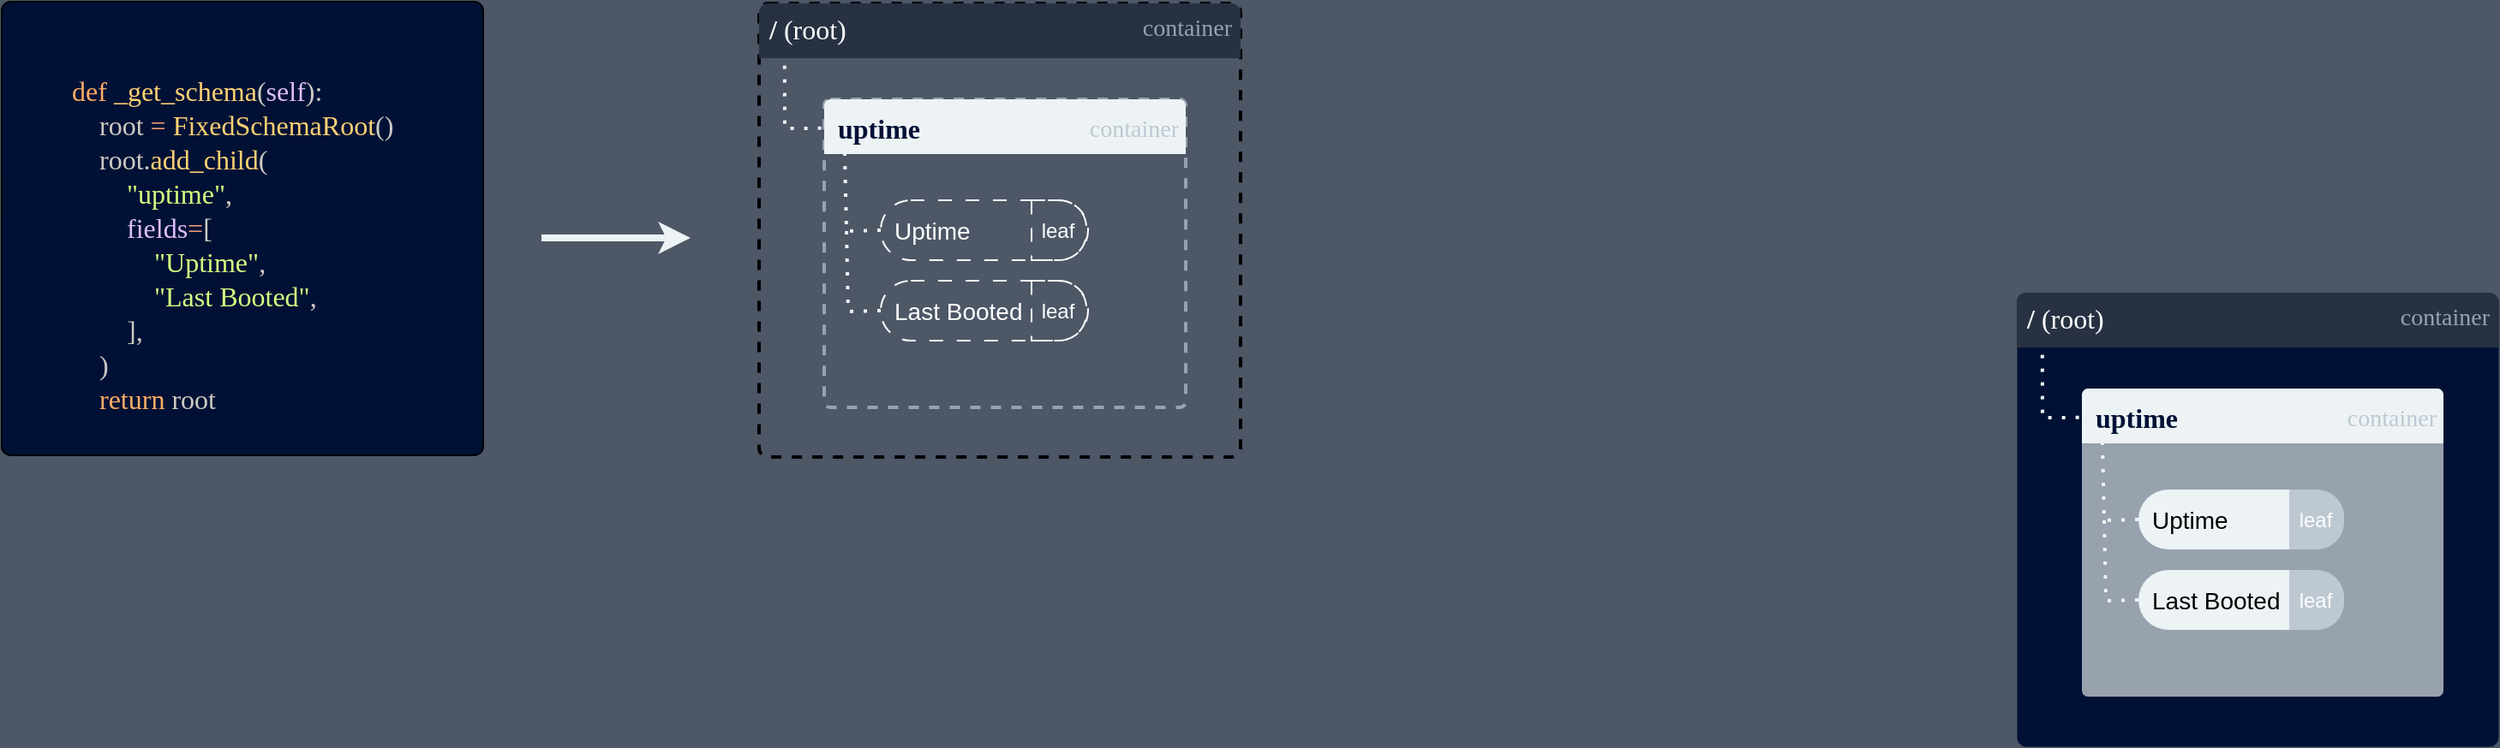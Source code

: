 <mxfile version="24.8.1" pages="2">
  <diagram name="Page-1" id="z_Gu7VJD9jsG575t3YCf">
    <mxGraphModel dx="1026" dy="684" grid="0" gridSize="2" guides="1" tooltips="1" connect="1" arrows="1" fold="1" page="1" pageScale="1" pageWidth="3300" pageHeight="4681" background="#4D5766" math="0" shadow="0">
      <root>
        <mxCell id="0" />
        <mxCell id="1" parent="0" />
        <mxCell id="HGMKZrDhag_7oUJbCoah-1" value="" style="rounded=1;whiteSpace=wrap;html=1;arcSize=2;fillColor=#001135;" vertex="1" parent="1">
          <mxGeometry x="183" y="356" width="281" height="265" as="geometry" />
        </mxCell>
        <mxCell id="HGMKZrDhag_7oUJbCoah-2" value="&lt;div style=&quot;color: rgb(204, 202, 194); font-size: 16px; line-height: 20px; white-space-collapse: preserve;&quot;&gt;&lt;div style=&quot;font-size: 16px;&quot;&gt;&lt;font style=&quot;font-size: 16px;&quot; data-font-src=&quot;https://fonts.googleapis.com/css?family=Google+Sans&quot;&gt;    &lt;span style=&quot;color: rgb(255, 173, 102); font-size: 16px;&quot;&gt;def&lt;/span&gt; &lt;span style=&quot;color: rgb(255, 209, 115); font-size: 16px;&quot;&gt;_get_schema&lt;/span&gt;(&lt;span style=&quot;color: rgb(223, 191, 255); font-size: 16px;&quot;&gt;self&lt;/span&gt;):&lt;/font&gt;&lt;/div&gt;&lt;div style=&quot;font-size: 16px;&quot;&gt;&lt;font style=&quot;font-size: 16px;&quot;&gt;        root &lt;span style=&quot;color: rgb(242, 158, 116); font-size: 16px;&quot;&gt;=&lt;/span&gt; &lt;span style=&quot;color: rgb(255, 209, 115); font-size: 16px;&quot;&gt;FixedSchemaRoot&lt;/span&gt;()&lt;/font&gt;&lt;/div&gt;&lt;div style=&quot;font-size: 16px;&quot;&gt;&lt;font style=&quot;font-size: 16px;&quot;&gt;        root.&lt;span style=&quot;color: rgb(255, 209, 115); font-size: 16px;&quot;&gt;add_child&lt;/span&gt;(&lt;/font&gt;&lt;/div&gt;&lt;div style=&quot;font-size: 16px;&quot;&gt;&lt;font style=&quot;font-size: 16px;&quot;&gt;            &lt;span style=&quot;color: rgb(213, 255, 128); font-size: 16px;&quot;&gt;&quot;uptime&quot;&lt;/span&gt;,&lt;/font&gt;&lt;/div&gt;&lt;div style=&quot;font-size: 16px;&quot;&gt;&lt;font style=&quot;font-size: 16px;&quot;&gt;            &lt;span style=&quot;color: rgb(223, 191, 255); font-size: 16px;&quot;&gt;fields&lt;/span&gt;&lt;span style=&quot;color: rgb(242, 158, 116); font-size: 16px;&quot;&gt;=&lt;/span&gt;[&lt;/font&gt;&lt;/div&gt;&lt;div style=&quot;font-size: 16px;&quot;&gt;&lt;font style=&quot;font-size: 16px;&quot;&gt;                &lt;span style=&quot;color: rgb(213, 255, 128); font-size: 16px;&quot;&gt;&quot;Uptime&quot;&lt;/span&gt;,&lt;/font&gt;&lt;/div&gt;&lt;div style=&quot;font-size: 16px;&quot;&gt;&lt;font style=&quot;font-size: 16px;&quot;&gt;                &lt;span style=&quot;color: rgb(213, 255, 128); font-size: 16px;&quot;&gt;&quot;Last Booted&quot;&lt;/span&gt;,&lt;/font&gt;&lt;/div&gt;&lt;div style=&quot;font-size: 16px;&quot;&gt;&lt;font style=&quot;font-size: 16px;&quot;&gt;            ],&lt;/font&gt;&lt;/div&gt;&lt;div style=&quot;font-size: 16px;&quot;&gt;&lt;font style=&quot;font-size: 16px;&quot;&gt;        )&lt;/font&gt;&lt;/div&gt;&lt;div style=&quot;font-size: 16px;&quot;&gt;&lt;font style=&quot;font-size: 16px;&quot;&gt;        &lt;span style=&quot;color: rgb(255, 173, 102); font-size: 16px;&quot;&gt;return&lt;/span&gt; root&lt;/font&gt;&lt;/div&gt;&lt;/div&gt;" style="text;html=1;align=left;verticalAlign=middle;resizable=0;points=[];autosize=1;strokeColor=none;fillColor=none;fontSize=16;fontFamily=JetBrains Mono;fontSource=https%3A%2F%2Ffonts.googleapis.com%2Fcss%3Ffamily%3DJetBrains%2BMono;" vertex="1" parent="1">
          <mxGeometry x="206" y="392" width="222" height="212" as="geometry" />
        </mxCell>
        <mxCell id="HGMKZrDhag_7oUJbCoah-6" value="" style="rounded=1;whiteSpace=wrap;html=1;arcSize=2;fillColor=#001135;strokeColor=none;fillStyle=auto;strokeWidth=0;perimeterSpacing=2;" vertex="1" parent="1">
          <mxGeometry x="1359" y="526" width="281" height="265" as="geometry" />
        </mxCell>
        <mxCell id="HGMKZrDhag_7oUJbCoah-7" value="" style="verticalLabelPosition=bottom;verticalAlign=top;html=1;shape=mxgraph.basic.rect;fillColor2=none;strokeWidth=1;size=5.19;indent=50;topLeftStyle=rounded;topRightStyle=rounded;strokeColor=none;fillColor=#273142;" vertex="1" parent="1">
          <mxGeometry x="1359" y="526" width="281" height="32" as="geometry" />
        </mxCell>
        <mxCell id="HGMKZrDhag_7oUJbCoah-8" value="&lt;font color=&quot;#ffffff&quot;&gt;/ &lt;span style=&quot;font-weight: normal;&quot;&gt;(root)&lt;/span&gt;&lt;/font&gt;" style="text;html=1;align=left;verticalAlign=middle;resizable=0;points=[];autosize=1;strokeColor=none;fillColor=none;fontSize=16;fontFamily=Google Sans;fontSource=https%3A%2F%2Ffonts.googleapis.com%2Fcss%3Ffamily%3DGoogle%2BSans;fontStyle=1" vertex="1" parent="1">
          <mxGeometry x="1363" y="525" width="67" height="31" as="geometry" />
        </mxCell>
        <mxCell id="HGMKZrDhag_7oUJbCoah-9" value="" style="rounded=1;whiteSpace=wrap;html=1;arcSize=2;fillColor=#98a2ae;fontColor=#edf3f5;strokeColor=none;fillStyle=solid;" vertex="1" parent="1">
          <mxGeometry x="1397" y="582" width="211" height="180" as="geometry" />
        </mxCell>
        <mxCell id="HGMKZrDhag_7oUJbCoah-10" value="" style="verticalLabelPosition=bottom;verticalAlign=top;html=1;shape=mxgraph.basic.rect;fillColor2=none;strokeWidth=1;size=3.89;indent=99.13;topLeftStyle=rounded;topRightStyle=rounded;strokeColor=none;fillColor=#EDF3F5;" vertex="1" parent="1">
          <mxGeometry x="1397" y="582" width="211" height="32" as="geometry" />
        </mxCell>
        <mxCell id="HGMKZrDhag_7oUJbCoah-11" value="&lt;font color=&quot;#001135&quot;&gt;uptime&lt;/font&gt;" style="text;html=1;align=left;verticalAlign=middle;resizable=0;points=[];autosize=1;strokeColor=none;fillColor=none;fontSize=16;fontFamily=Google Sans;fontSource=https%3A%2F%2Ffonts.googleapis.com%2Fcss%3Ffamily%3DGoogle%2BSans;fontStyle=1" vertex="1" parent="1">
          <mxGeometry x="1403" y="583" width="69" height="31" as="geometry" />
        </mxCell>
        <mxCell id="HGMKZrDhag_7oUJbCoah-12" value="&lt;font style=&quot;font-size: 14px;&quot;&gt;container&lt;/font&gt;" style="text;html=1;align=right;verticalAlign=middle;resizable=0;points=[];autosize=1;strokeColor=none;fillColor=none;fontSize=14;fontFamily=Google Sans;fontSource=https%3A%2F%2Ffonts.googleapis.com%2Fcss%3Ffamily%3DGoogle%2BSans;fontColor=#98A2AE;" vertex="1" parent="1">
          <mxGeometry x="1558" y="526" width="78" height="29" as="geometry" />
        </mxCell>
        <mxCell id="HGMKZrDhag_7oUJbCoah-13" value="&lt;font style=&quot;font-size: 14px;&quot; color=&quot;#bec8d2&quot;&gt;container&lt;/font&gt;" style="text;html=1;align=right;verticalAlign=middle;resizable=0;points=[];autosize=1;strokeColor=none;fillColor=none;fontSize=14;fontFamily=Google Sans;fontSource=https%3A%2F%2Ffonts.googleapis.com%2Fcss%3Ffamily%3DGoogle%2BSans;" vertex="1" parent="1">
          <mxGeometry x="1527" y="585" width="78" height="29" as="geometry" />
        </mxCell>
        <mxCell id="HGMKZrDhag_7oUJbCoah-15" value="" style="endArrow=none;dashed=1;html=1;dashPattern=1 3;strokeWidth=2;rounded=0;strokeColor=#EDF3F5;entryX=0.053;entryY=1.071;entryDx=0;entryDy=0;entryPerimeter=0;exitX=-0.008;exitY=0.094;exitDx=0;exitDy=0;exitPerimeter=0;" edge="1" parent="1" source="HGMKZrDhag_7oUJbCoah-9" target="HGMKZrDhag_7oUJbCoah-7">
          <mxGeometry width="50" height="50" relative="1" as="geometry">
            <mxPoint x="1387" y="729" as="sourcePoint" />
            <mxPoint x="1437" y="679" as="targetPoint" />
            <Array as="points">
              <mxPoint x="1374" y="599" />
            </Array>
          </mxGeometry>
        </mxCell>
        <mxCell id="HGMKZrDhag_7oUJbCoah-16" value="Uptime" style="rounded=1;whiteSpace=wrap;html=1;arcSize=50;fillColor=#EDF3F5;strokeColor=none;fontSize=14;align=left;spacingLeft=6;" vertex="1" parent="1">
          <mxGeometry x="1430" y="641" width="105" height="35" as="geometry" />
        </mxCell>
        <mxCell id="HGMKZrDhag_7oUJbCoah-19" value="Last Booted" style="rounded=1;whiteSpace=wrap;html=1;arcSize=50;fillColor=#EDF3F5;strokeColor=none;fontSize=14;align=left;spacingLeft=6;" vertex="1" parent="1">
          <mxGeometry x="1430" y="688" width="105" height="35" as="geometry" />
        </mxCell>
        <mxCell id="HGMKZrDhag_7oUJbCoah-20" value="" style="endArrow=none;dashed=1;html=1;dashPattern=1 3;strokeWidth=2;rounded=0;strokeColor=#EDF3F5;entryX=0.053;entryY=1.071;entryDx=0;entryDy=0;entryPerimeter=0;exitX=0;exitY=0.5;exitDx=0;exitDy=0;" edge="1" parent="1" source="HGMKZrDhag_7oUJbCoah-16">
          <mxGeometry width="50" height="50" relative="1" as="geometry">
            <mxPoint x="1430" y="653" as="sourcePoint" />
            <mxPoint x="1409" y="614" as="targetPoint" />
            <Array as="points">
              <mxPoint x="1410" y="659" />
            </Array>
          </mxGeometry>
        </mxCell>
        <mxCell id="HGMKZrDhag_7oUJbCoah-21" value="" style="endArrow=none;dashed=1;html=1;dashPattern=1 3;strokeWidth=2;rounded=0;strokeColor=#EDF3F5;exitX=0;exitY=0.5;exitDx=0;exitDy=0;" edge="1" parent="1" source="HGMKZrDhag_7oUJbCoah-19">
          <mxGeometry width="50" height="50" relative="1" as="geometry">
            <mxPoint x="1430" y="704" as="sourcePoint" />
            <mxPoint x="1410" y="659" as="targetPoint" />
            <Array as="points">
              <mxPoint x="1411" y="706" />
            </Array>
          </mxGeometry>
        </mxCell>
        <mxCell id="HGMKZrDhag_7oUJbCoah-23" value="leaf" style="verticalLabelPosition=middle;verticalAlign=middle;html=1;shape=mxgraph.basic.rect;fillColor2=none;strokeWidth=1;size=16;indent=100;topLeftStyle=default;topRightStyle=rounded;strokeColor=none;fillColor=#BEC8D2;bottomRightStyle=rounded;labelPosition=center;align=center;spacing=0;spacingRight=3;fontColor=#FFFFFF;" vertex="1" parent="1">
          <mxGeometry x="1518" y="641" width="32" height="35" as="geometry" />
        </mxCell>
        <mxCell id="HGMKZrDhag_7oUJbCoah-27" value="leaf" style="verticalLabelPosition=middle;verticalAlign=middle;html=1;shape=mxgraph.basic.rect;fillColor2=none;strokeWidth=1;size=16;indent=100;topLeftStyle=default;topRightStyle=rounded;strokeColor=none;fillColor=#BEC8D2;bottomRightStyle=rounded;labelPosition=center;align=center;spacing=0;spacingRight=3;fontColor=#FFFFFF;" vertex="1" parent="1">
          <mxGeometry x="1518" y="688" width="32" height="35" as="geometry" />
        </mxCell>
        <mxCell id="HGMKZrDhag_7oUJbCoah-28" value="" style="endArrow=classic;html=1;rounded=0;strokeColor=#EDF3F5;strokeWidth=4;endFill=1;" edge="1" parent="1">
          <mxGeometry width="50" height="50" relative="1" as="geometry">
            <mxPoint x="498" y="494" as="sourcePoint" />
            <mxPoint x="585" y="494" as="targetPoint" />
          </mxGeometry>
        </mxCell>
        <mxCell id="HGMKZrDhag_7oUJbCoah-44" value="" style="rounded=1;whiteSpace=wrap;html=1;arcSize=2;fillColor=none;strokeColor=default;fillStyle=dots;strokeWidth=2;perimeterSpacing=2;dashed=1;gradientColor=none;" vertex="1" parent="1">
          <mxGeometry x="625" y="357" width="281" height="265" as="geometry" />
        </mxCell>
        <mxCell id="HGMKZrDhag_7oUJbCoah-45" value="" style="verticalLabelPosition=bottom;verticalAlign=top;html=1;shape=mxgraph.basic.rect;fillColor2=none;strokeWidth=1;size=5.19;indent=50;topLeftStyle=rounded;topRightStyle=rounded;strokeColor=none;fillColor=#273142;fillStyle=solid;" vertex="1" parent="1">
          <mxGeometry x="625" y="357" width="281" height="32" as="geometry" />
        </mxCell>
        <mxCell id="HGMKZrDhag_7oUJbCoah-46" value="&lt;font color=&quot;#ffffff&quot;&gt;/ &lt;span style=&quot;font-weight: normal;&quot;&gt;(root)&lt;/span&gt;&lt;/font&gt;" style="text;html=1;align=left;verticalAlign=middle;resizable=0;points=[];autosize=1;strokeColor=none;fillColor=none;fontSize=16;fontFamily=Google Sans;fontSource=https%3A%2F%2Ffonts.googleapis.com%2Fcss%3Ffamily%3DGoogle%2BSans;fontStyle=1" vertex="1" parent="1">
          <mxGeometry x="629" y="356" width="67" height="31" as="geometry" />
        </mxCell>
        <mxCell id="HGMKZrDhag_7oUJbCoah-47" value="" style="rounded=1;whiteSpace=wrap;html=1;arcSize=2;fillColor=none;fontColor=#edf3f5;strokeColor=#98A2AE;dashed=1;strokeWidth=2;" vertex="1" parent="1">
          <mxGeometry x="663" y="413" width="211" height="180" as="geometry" />
        </mxCell>
        <mxCell id="HGMKZrDhag_7oUJbCoah-48" value="" style="verticalLabelPosition=bottom;verticalAlign=top;html=1;shape=mxgraph.basic.rect;fillColor2=none;strokeWidth=1;size=3.89;indent=99.13;topLeftStyle=rounded;topRightStyle=rounded;strokeColor=none;fillColor=#EDF3F5;" vertex="1" parent="1">
          <mxGeometry x="663" y="413" width="211" height="32" as="geometry" />
        </mxCell>
        <mxCell id="HGMKZrDhag_7oUJbCoah-49" value="&lt;font color=&quot;#001135&quot;&gt;uptime&lt;/font&gt;" style="text;html=1;align=left;verticalAlign=middle;resizable=0;points=[];autosize=1;strokeColor=none;fillColor=none;fontSize=16;fontFamily=Google Sans;fontSource=https%3A%2F%2Ffonts.googleapis.com%2Fcss%3Ffamily%3DGoogle%2BSans;fontStyle=1" vertex="1" parent="1">
          <mxGeometry x="669" y="414" width="69" height="31" as="geometry" />
        </mxCell>
        <mxCell id="HGMKZrDhag_7oUJbCoah-50" value="&lt;font style=&quot;font-size: 14px;&quot;&gt;container&lt;/font&gt;" style="text;html=1;align=right;verticalAlign=middle;resizable=0;points=[];autosize=1;strokeColor=none;fillColor=none;fontSize=14;fontFamily=Google Sans;fontSource=https%3A%2F%2Ffonts.googleapis.com%2Fcss%3Ffamily%3DGoogle%2BSans;fontColor=#98A2AE;" vertex="1" parent="1">
          <mxGeometry x="824" y="357" width="78" height="29" as="geometry" />
        </mxCell>
        <mxCell id="HGMKZrDhag_7oUJbCoah-51" value="&lt;font style=&quot;font-size: 14px;&quot; color=&quot;#bec8d2&quot;&gt;container&lt;/font&gt;" style="text;html=1;align=right;verticalAlign=middle;resizable=0;points=[];autosize=1;strokeColor=none;fillColor=none;fontSize=14;fontFamily=Google Sans;fontSource=https%3A%2F%2Ffonts.googleapis.com%2Fcss%3Ffamily%3DGoogle%2BSans;" vertex="1" parent="1">
          <mxGeometry x="793" y="416" width="78" height="29" as="geometry" />
        </mxCell>
        <mxCell id="HGMKZrDhag_7oUJbCoah-52" value="" style="endArrow=none;dashed=1;html=1;dashPattern=1 3;strokeWidth=2;rounded=0;strokeColor=#EDF3F5;entryX=0.053;entryY=1.071;entryDx=0;entryDy=0;entryPerimeter=0;exitX=-0.008;exitY=0.094;exitDx=0;exitDy=0;exitPerimeter=0;" edge="1" parent="1" source="HGMKZrDhag_7oUJbCoah-47" target="HGMKZrDhag_7oUJbCoah-45">
          <mxGeometry width="50" height="50" relative="1" as="geometry">
            <mxPoint x="653" y="560" as="sourcePoint" />
            <mxPoint x="703" y="510" as="targetPoint" />
            <Array as="points">
              <mxPoint x="640" y="430" />
            </Array>
          </mxGeometry>
        </mxCell>
        <mxCell id="HGMKZrDhag_7oUJbCoah-53" value="Uptime" style="rounded=1;whiteSpace=wrap;html=1;arcSize=50;fillColor=none;strokeColor=#FFFFFF;fontSize=14;align=left;spacingLeft=6;dashed=1;dashPattern=8 8;fontColor=#FFFFFF;" vertex="1" parent="1">
          <mxGeometry x="696" y="472" width="121" height="35" as="geometry" />
        </mxCell>
        <mxCell id="HGMKZrDhag_7oUJbCoah-54" value="Last Booted" style="rounded=1;whiteSpace=wrap;html=1;arcSize=50;fillColor=none;strokeColor=#FFFFFF;fontSize=14;align=left;spacingLeft=6;dashed=1;dashPattern=8 8;fontColor=#FFFFFF;" vertex="1" parent="1">
          <mxGeometry x="696" y="519" width="121" height="35" as="geometry" />
        </mxCell>
        <mxCell id="HGMKZrDhag_7oUJbCoah-55" value="" style="endArrow=none;dashed=1;html=1;dashPattern=1 3;strokeWidth=2;rounded=0;strokeColor=#EDF3F5;entryX=0.053;entryY=1.071;entryDx=0;entryDy=0;entryPerimeter=0;exitX=0;exitY=0.5;exitDx=0;exitDy=0;" edge="1" parent="1" source="HGMKZrDhag_7oUJbCoah-53">
          <mxGeometry width="50" height="50" relative="1" as="geometry">
            <mxPoint x="696" y="484" as="sourcePoint" />
            <mxPoint x="675" y="445" as="targetPoint" />
            <Array as="points">
              <mxPoint x="676" y="490" />
            </Array>
          </mxGeometry>
        </mxCell>
        <mxCell id="HGMKZrDhag_7oUJbCoah-56" value="" style="endArrow=none;dashed=1;html=1;dashPattern=1 3;strokeWidth=2;rounded=0;strokeColor=#EDF3F5;exitX=0;exitY=0.5;exitDx=0;exitDy=0;" edge="1" parent="1" source="HGMKZrDhag_7oUJbCoah-54">
          <mxGeometry width="50" height="50" relative="1" as="geometry">
            <mxPoint x="696" y="535" as="sourcePoint" />
            <mxPoint x="676" y="490" as="targetPoint" />
            <Array as="points">
              <mxPoint x="677" y="537" />
            </Array>
          </mxGeometry>
        </mxCell>
        <mxCell id="HGMKZrDhag_7oUJbCoah-57" value="leaf" style="verticalLabelPosition=middle;verticalAlign=middle;html=1;shape=mxgraph.basic.rect;fillColor2=none;strokeWidth=1;size=16;indent=100;topLeftStyle=default;topRightStyle=rounded;strokeColor=#FFFFFF;fillColor=none;bottomRightStyle=rounded;labelPosition=center;align=center;spacing=0;spacingRight=3;fontColor=#FFFFFF;dashed=1;dashPattern=8 8;" vertex="1" parent="1">
          <mxGeometry x="784" y="472" width="32" height="35" as="geometry" />
        </mxCell>
        <mxCell id="HGMKZrDhag_7oUJbCoah-58" value="leaf" style="verticalLabelPosition=middle;verticalAlign=middle;html=1;shape=mxgraph.basic.rect;fillColor2=none;strokeWidth=1;size=16;indent=100;topLeftStyle=default;topRightStyle=rounded;strokeColor=#FFFFFF;fillColor=none;bottomRightStyle=rounded;labelPosition=center;align=center;spacing=0;spacingRight=3;fontColor=#FFFFFF;dashed=1;dashPattern=8 8;" vertex="1" parent="1">
          <mxGeometry x="784" y="519" width="32" height="35" as="geometry" />
        </mxCell>
      </root>
    </mxGraphModel>
  </diagram>
  <diagram name="1" id="2jO4DKBbPGhfN44IFJfD">
    <mxGraphModel dx="855" dy="570" grid="0" gridSize="2" guides="1" tooltips="1" connect="1" arrows="1" fold="1" page="1" pageScale="1" pageWidth="3300" pageHeight="4681" background="#4D5766" math="0" shadow="0">
      <root>
        <mxCell id="GehNxyRLZ8iFV2p4zfdp-0" />
        <mxCell id="GehNxyRLZ8iFV2p4zfdp-1" parent="GehNxyRLZ8iFV2p4zfdp-0" />
        <mxCell id="GehNxyRLZ8iFV2p4zfdp-2" value="" style="rounded=1;whiteSpace=wrap;html=1;arcSize=2;fillColor=#001135;" vertex="1" parent="GehNxyRLZ8iFV2p4zfdp-1">
          <mxGeometry x="990" y="355" width="326" height="122" as="geometry" />
        </mxCell>
        <mxCell id="GehNxyRLZ8iFV2p4zfdp-3" value="&lt;div style=&quot;color: rgb(204, 202, 194); font-size: 16px; line-height: 20px; white-space-collapse: preserve;&quot;&gt;&lt;div style=&quot;font-size: 16px;&quot;&gt;&lt;div style=&quot;font-family: &amp;quot;JetBrains Mono&amp;quot;, &amp;quot;Fira Code&amp;quot;, Hasklig, Menlo, Monaco, &amp;quot;Courier New&amp;quot;, monospace, Menlo, Monaco, &amp;quot;Courier New&amp;quot;, monospace; font-size: 13px; line-height: 20px;&quot;&gt;&lt;div&gt;data &lt;span style=&quot;color: #f29e74;&quot;&gt;=&lt;/span&gt; &lt;span style=&quot;color: #73d0ff;&quot;&gt;Data&lt;/span&gt;(&lt;span style=&quot;color: #dfbfff;&quot;&gt;arguments&lt;/span&gt;.schema)&lt;/div&gt;&lt;div&gt;uptime_container &lt;span style=&quot;color: #f29e74;&quot;&gt;=&lt;/span&gt; data.uptime.&lt;span style=&quot;color: #ffd173;&quot;&gt;create&lt;/span&gt;()&lt;/div&gt;&lt;/div&gt;&lt;/div&gt;&lt;/div&gt;" style="text;html=1;align=left;verticalAlign=middle;resizable=0;points=[];autosize=1;strokeColor=none;fillColor=none;fontSize=16;fontFamily=JetBrains Mono;fontSource=https%3A%2F%2Ffonts.googleapis.com%2Fcss%3Ffamily%3DJetBrains%2BMono;labelBackgroundColor=none;" vertex="1" parent="GehNxyRLZ8iFV2p4zfdp-1">
          <mxGeometry x="1000" y="392.5" width="323" height="52" as="geometry" />
        </mxCell>
        <mxCell id="GehNxyRLZ8iFV2p4zfdp-4" value="" style="rounded=1;whiteSpace=wrap;html=1;arcSize=2;fillColor=#001135;strokeColor=none;fillStyle=auto;strokeWidth=0;perimeterSpacing=2;" vertex="1" parent="GehNxyRLZ8iFV2p4zfdp-1">
          <mxGeometry x="1012.5" y="564" width="281" height="265" as="geometry" />
        </mxCell>
        <mxCell id="GehNxyRLZ8iFV2p4zfdp-5" value="" style="verticalLabelPosition=bottom;verticalAlign=top;html=1;shape=mxgraph.basic.rect;fillColor2=none;strokeWidth=1;size=5.19;indent=50;topLeftStyle=rounded;topRightStyle=rounded;strokeColor=none;fillColor=#273142;" vertex="1" parent="GehNxyRLZ8iFV2p4zfdp-1">
          <mxGeometry x="1012.5" y="564" width="281" height="32" as="geometry" />
        </mxCell>
        <mxCell id="GehNxyRLZ8iFV2p4zfdp-6" value="&lt;font color=&quot;#ffffff&quot;&gt;/ &lt;span style=&quot;font-weight: normal;&quot;&gt;(root)&lt;/span&gt;&lt;/font&gt;" style="text;html=1;align=left;verticalAlign=middle;resizable=0;points=[];autosize=1;strokeColor=none;fillColor=none;fontSize=16;fontFamily=Google Sans;fontSource=https%3A%2F%2Ffonts.googleapis.com%2Fcss%3Ffamily%3DGoogle%2BSans;fontStyle=1" vertex="1" parent="GehNxyRLZ8iFV2p4zfdp-1">
          <mxGeometry x="1016.5" y="563" width="67" height="31" as="geometry" />
        </mxCell>
        <mxCell id="GehNxyRLZ8iFV2p4zfdp-7" value="" style="rounded=1;whiteSpace=wrap;html=1;arcSize=2;fillColor=#98a2ae;fontColor=#edf3f5;strokeColor=none;fillStyle=solid;" vertex="1" parent="GehNxyRLZ8iFV2p4zfdp-1">
          <mxGeometry x="1050.5" y="620" width="211" height="180" as="geometry" />
        </mxCell>
        <mxCell id="GehNxyRLZ8iFV2p4zfdp-8" value="" style="verticalLabelPosition=bottom;verticalAlign=top;html=1;shape=mxgraph.basic.rect;fillColor2=none;strokeWidth=1;size=3.89;indent=99.13;topLeftStyle=rounded;topRightStyle=rounded;strokeColor=none;fillColor=#EDF3F5;" vertex="1" parent="GehNxyRLZ8iFV2p4zfdp-1">
          <mxGeometry x="1050.5" y="620" width="211" height="32" as="geometry" />
        </mxCell>
        <mxCell id="GehNxyRLZ8iFV2p4zfdp-9" value="&lt;font color=&quot;#001135&quot;&gt;uptime&lt;/font&gt;" style="text;html=1;align=left;verticalAlign=middle;resizable=0;points=[];autosize=1;strokeColor=none;fillColor=none;fontSize=16;fontFamily=Google Sans;fontSource=https%3A%2F%2Ffonts.googleapis.com%2Fcss%3Ffamily%3DGoogle%2BSans;fontStyle=1" vertex="1" parent="GehNxyRLZ8iFV2p4zfdp-1">
          <mxGeometry x="1056.5" y="621" width="69" height="31" as="geometry" />
        </mxCell>
        <mxCell id="GehNxyRLZ8iFV2p4zfdp-10" value="&lt;font style=&quot;font-size: 14px;&quot;&gt;container&lt;/font&gt;" style="text;html=1;align=right;verticalAlign=middle;resizable=0;points=[];autosize=1;strokeColor=none;fillColor=none;fontSize=14;fontFamily=Google Sans;fontSource=https%3A%2F%2Ffonts.googleapis.com%2Fcss%3Ffamily%3DGoogle%2BSans;fontColor=#98A2AE;" vertex="1" parent="GehNxyRLZ8iFV2p4zfdp-1">
          <mxGeometry x="1211.5" y="564" width="78" height="29" as="geometry" />
        </mxCell>
        <mxCell id="GehNxyRLZ8iFV2p4zfdp-11" value="&lt;font style=&quot;font-size: 14px;&quot; color=&quot;#bec8d2&quot;&gt;container&lt;/font&gt;" style="text;html=1;align=right;verticalAlign=middle;resizable=0;points=[];autosize=1;strokeColor=none;fillColor=none;fontSize=14;fontFamily=Google Sans;fontSource=https%3A%2F%2Ffonts.googleapis.com%2Fcss%3Ffamily%3DGoogle%2BSans;" vertex="1" parent="GehNxyRLZ8iFV2p4zfdp-1">
          <mxGeometry x="1180.5" y="623" width="78" height="29" as="geometry" />
        </mxCell>
        <mxCell id="GehNxyRLZ8iFV2p4zfdp-12" value="" style="endArrow=none;dashed=1;html=1;dashPattern=1 3;strokeWidth=2;rounded=0;strokeColor=#EDF3F5;entryX=0.053;entryY=1.071;entryDx=0;entryDy=0;entryPerimeter=0;exitX=-0.008;exitY=0.094;exitDx=0;exitDy=0;exitPerimeter=0;" edge="1" parent="GehNxyRLZ8iFV2p4zfdp-1" source="GehNxyRLZ8iFV2p4zfdp-7" target="GehNxyRLZ8iFV2p4zfdp-5">
          <mxGeometry width="50" height="50" relative="1" as="geometry">
            <mxPoint x="1040.5" y="767" as="sourcePoint" />
            <mxPoint x="1090.5" y="717" as="targetPoint" />
            <Array as="points">
              <mxPoint x="1027.5" y="637" />
            </Array>
          </mxGeometry>
        </mxCell>
        <mxCell id="GehNxyRLZ8iFV2p4zfdp-13" value="Uptime" style="rounded=1;whiteSpace=wrap;html=1;arcSize=50;fillColor=#EDF3F5;strokeColor=none;fontSize=14;align=left;spacingLeft=6;" vertex="1" parent="GehNxyRLZ8iFV2p4zfdp-1">
          <mxGeometry x="1083.5" y="679" width="105" height="35" as="geometry" />
        </mxCell>
        <mxCell id="GehNxyRLZ8iFV2p4zfdp-14" value="Last Booted" style="rounded=1;whiteSpace=wrap;html=1;arcSize=50;fillColor=#EDF3F5;strokeColor=none;fontSize=14;align=left;spacingLeft=6;" vertex="1" parent="GehNxyRLZ8iFV2p4zfdp-1">
          <mxGeometry x="1083.5" y="726" width="105" height="35" as="geometry" />
        </mxCell>
        <mxCell id="GehNxyRLZ8iFV2p4zfdp-15" value="" style="endArrow=none;dashed=1;html=1;dashPattern=1 3;strokeWidth=2;rounded=0;strokeColor=#EDF3F5;entryX=0.053;entryY=1.071;entryDx=0;entryDy=0;entryPerimeter=0;exitX=0;exitY=0.5;exitDx=0;exitDy=0;" edge="1" parent="GehNxyRLZ8iFV2p4zfdp-1" source="GehNxyRLZ8iFV2p4zfdp-13">
          <mxGeometry width="50" height="50" relative="1" as="geometry">
            <mxPoint x="1083.5" y="691" as="sourcePoint" />
            <mxPoint x="1062.5" y="652" as="targetPoint" />
            <Array as="points">
              <mxPoint x="1063.5" y="697" />
            </Array>
          </mxGeometry>
        </mxCell>
        <mxCell id="GehNxyRLZ8iFV2p4zfdp-16" value="" style="endArrow=none;dashed=1;html=1;dashPattern=1 3;strokeWidth=2;rounded=0;strokeColor=#EDF3F5;exitX=0;exitY=0.5;exitDx=0;exitDy=0;" edge="1" parent="GehNxyRLZ8iFV2p4zfdp-1" source="GehNxyRLZ8iFV2p4zfdp-14">
          <mxGeometry width="50" height="50" relative="1" as="geometry">
            <mxPoint x="1083.5" y="742" as="sourcePoint" />
            <mxPoint x="1063.5" y="697" as="targetPoint" />
            <Array as="points">
              <mxPoint x="1064.5" y="744" />
            </Array>
          </mxGeometry>
        </mxCell>
        <mxCell id="GehNxyRLZ8iFV2p4zfdp-17" value="leaf" style="verticalLabelPosition=middle;verticalAlign=middle;html=1;shape=mxgraph.basic.rect;fillColor2=none;strokeWidth=1;size=16;indent=100;topLeftStyle=default;topRightStyle=rounded;strokeColor=none;fillColor=#BEC8D2;bottomRightStyle=rounded;labelPosition=center;align=center;spacing=0;spacingRight=3;fontColor=#FFFFFF;" vertex="1" parent="GehNxyRLZ8iFV2p4zfdp-1">
          <mxGeometry x="1171.5" y="679" width="32" height="35" as="geometry" />
        </mxCell>
        <mxCell id="GehNxyRLZ8iFV2p4zfdp-18" value="leaf" style="verticalLabelPosition=middle;verticalAlign=middle;html=1;shape=mxgraph.basic.rect;fillColor2=none;strokeWidth=1;size=16;indent=100;topLeftStyle=default;topRightStyle=rounded;strokeColor=none;fillColor=#BEC8D2;bottomRightStyle=rounded;labelPosition=center;align=center;spacing=0;spacingRight=3;fontColor=#FFFFFF;" vertex="1" parent="GehNxyRLZ8iFV2p4zfdp-1">
          <mxGeometry x="1171.5" y="726" width="32" height="35" as="geometry" />
        </mxCell>
        <mxCell id="GehNxyRLZ8iFV2p4zfdp-19" value="" style="endArrow=classic;html=1;rounded=0;strokeColor=#EDF3F5;strokeWidth=4;endFill=1;" edge="1" parent="GehNxyRLZ8iFV2p4zfdp-1">
          <mxGeometry width="50" height="50" relative="1" as="geometry">
            <mxPoint x="922" y="423" as="sourcePoint" />
            <mxPoint x="978" y="423.5" as="targetPoint" />
          </mxGeometry>
        </mxCell>
        <mxCell id="GehNxyRLZ8iFV2p4zfdp-20" value="" style="rounded=1;whiteSpace=wrap;html=1;arcSize=2;fillColor=none;strokeColor=default;fillStyle=dots;strokeWidth=2;perimeterSpacing=2;dashed=1;gradientColor=none;" vertex="1" parent="GehNxyRLZ8iFV2p4zfdp-1">
          <mxGeometry x="625" y="357" width="281" height="265" as="geometry" />
        </mxCell>
        <mxCell id="GehNxyRLZ8iFV2p4zfdp-21" value="" style="verticalLabelPosition=bottom;verticalAlign=top;html=1;shape=mxgraph.basic.rect;fillColor2=none;strokeWidth=1;size=5.19;indent=50;topLeftStyle=rounded;topRightStyle=rounded;strokeColor=none;fillColor=#273142;fillStyle=solid;" vertex="1" parent="GehNxyRLZ8iFV2p4zfdp-1">
          <mxGeometry x="625" y="357" width="281" height="32" as="geometry" />
        </mxCell>
        <mxCell id="GehNxyRLZ8iFV2p4zfdp-22" value="&lt;font color=&quot;#ffffff&quot;&gt;/ &lt;span style=&quot;font-weight: normal;&quot;&gt;(root)&lt;/span&gt;&lt;/font&gt;" style="text;html=1;align=left;verticalAlign=middle;resizable=0;points=[];autosize=1;strokeColor=none;fillColor=none;fontSize=16;fontFamily=Google Sans;fontSource=https%3A%2F%2Ffonts.googleapis.com%2Fcss%3Ffamily%3DGoogle%2BSans;fontStyle=1" vertex="1" parent="GehNxyRLZ8iFV2p4zfdp-1">
          <mxGeometry x="629" y="356" width="67" height="31" as="geometry" />
        </mxCell>
        <mxCell id="GehNxyRLZ8iFV2p4zfdp-23" value="" style="rounded=1;whiteSpace=wrap;html=1;arcSize=2;fillColor=none;fontColor=#edf3f5;strokeColor=#98A2AE;dashed=1;strokeWidth=2;" vertex="1" parent="GehNxyRLZ8iFV2p4zfdp-1">
          <mxGeometry x="663" y="413" width="211" height="180" as="geometry" />
        </mxCell>
        <mxCell id="GehNxyRLZ8iFV2p4zfdp-24" value="" style="verticalLabelPosition=bottom;verticalAlign=top;html=1;shape=mxgraph.basic.rect;fillColor2=none;strokeWidth=1;size=3.89;indent=99.13;topLeftStyle=rounded;topRightStyle=rounded;strokeColor=none;fillColor=#EDF3F5;" vertex="1" parent="GehNxyRLZ8iFV2p4zfdp-1">
          <mxGeometry x="663" y="413" width="211" height="32" as="geometry" />
        </mxCell>
        <mxCell id="GehNxyRLZ8iFV2p4zfdp-25" value="&lt;font color=&quot;#001135&quot;&gt;uptime&lt;/font&gt;" style="text;html=1;align=left;verticalAlign=middle;resizable=0;points=[];autosize=1;strokeColor=none;fillColor=none;fontSize=16;fontFamily=Google Sans;fontSource=https%3A%2F%2Ffonts.googleapis.com%2Fcss%3Ffamily%3DGoogle%2BSans;fontStyle=1" vertex="1" parent="GehNxyRLZ8iFV2p4zfdp-1">
          <mxGeometry x="669" y="414" width="69" height="31" as="geometry" />
        </mxCell>
        <mxCell id="GehNxyRLZ8iFV2p4zfdp-26" value="&lt;font style=&quot;font-size: 14px;&quot;&gt;container&lt;/font&gt;" style="text;html=1;align=right;verticalAlign=middle;resizable=0;points=[];autosize=1;strokeColor=none;fillColor=none;fontSize=14;fontFamily=Google Sans;fontSource=https%3A%2F%2Ffonts.googleapis.com%2Fcss%3Ffamily%3DGoogle%2BSans;fontColor=#98A2AE;" vertex="1" parent="GehNxyRLZ8iFV2p4zfdp-1">
          <mxGeometry x="824" y="357" width="78" height="29" as="geometry" />
        </mxCell>
        <mxCell id="GehNxyRLZ8iFV2p4zfdp-27" value="&lt;font style=&quot;font-size: 14px;&quot; color=&quot;#bec8d2&quot;&gt;container&lt;/font&gt;" style="text;html=1;align=right;verticalAlign=middle;resizable=0;points=[];autosize=1;strokeColor=none;fillColor=none;fontSize=14;fontFamily=Google Sans;fontSource=https%3A%2F%2Ffonts.googleapis.com%2Fcss%3Ffamily%3DGoogle%2BSans;" vertex="1" parent="GehNxyRLZ8iFV2p4zfdp-1">
          <mxGeometry x="793" y="416" width="78" height="29" as="geometry" />
        </mxCell>
        <mxCell id="GehNxyRLZ8iFV2p4zfdp-28" value="" style="endArrow=none;dashed=1;html=1;dashPattern=1 3;strokeWidth=2;rounded=0;strokeColor=#EDF3F5;entryX=0.053;entryY=1.071;entryDx=0;entryDy=0;entryPerimeter=0;exitX=-0.008;exitY=0.094;exitDx=0;exitDy=0;exitPerimeter=0;" edge="1" parent="GehNxyRLZ8iFV2p4zfdp-1" source="GehNxyRLZ8iFV2p4zfdp-23" target="GehNxyRLZ8iFV2p4zfdp-21">
          <mxGeometry width="50" height="50" relative="1" as="geometry">
            <mxPoint x="653" y="560" as="sourcePoint" />
            <mxPoint x="703" y="510" as="targetPoint" />
            <Array as="points">
              <mxPoint x="640" y="430" />
            </Array>
          </mxGeometry>
        </mxCell>
        <mxCell id="GehNxyRLZ8iFV2p4zfdp-29" value="Uptime" style="rounded=1;whiteSpace=wrap;html=1;arcSize=50;fillColor=none;strokeColor=#FFFFFF;fontSize=14;align=left;spacingLeft=6;dashed=1;dashPattern=8 8;fontColor=#FFFFFF;" vertex="1" parent="GehNxyRLZ8iFV2p4zfdp-1">
          <mxGeometry x="696" y="472" width="121" height="35" as="geometry" />
        </mxCell>
        <mxCell id="GehNxyRLZ8iFV2p4zfdp-30" value="Last Booted" style="rounded=1;whiteSpace=wrap;html=1;arcSize=50;fillColor=none;strokeColor=#FFFFFF;fontSize=14;align=left;spacingLeft=6;dashed=1;dashPattern=8 8;fontColor=#FFFFFF;" vertex="1" parent="GehNxyRLZ8iFV2p4zfdp-1">
          <mxGeometry x="696" y="519" width="121" height="35" as="geometry" />
        </mxCell>
        <mxCell id="GehNxyRLZ8iFV2p4zfdp-31" value="" style="endArrow=none;dashed=1;html=1;dashPattern=1 3;strokeWidth=2;rounded=0;strokeColor=#EDF3F5;entryX=0.053;entryY=1.071;entryDx=0;entryDy=0;entryPerimeter=0;exitX=0;exitY=0.5;exitDx=0;exitDy=0;" edge="1" parent="GehNxyRLZ8iFV2p4zfdp-1" source="GehNxyRLZ8iFV2p4zfdp-29">
          <mxGeometry width="50" height="50" relative="1" as="geometry">
            <mxPoint x="696" y="484" as="sourcePoint" />
            <mxPoint x="675" y="445" as="targetPoint" />
            <Array as="points">
              <mxPoint x="676" y="490" />
            </Array>
          </mxGeometry>
        </mxCell>
        <mxCell id="GehNxyRLZ8iFV2p4zfdp-32" value="" style="endArrow=none;dashed=1;html=1;dashPattern=1 3;strokeWidth=2;rounded=0;strokeColor=#EDF3F5;exitX=0;exitY=0.5;exitDx=0;exitDy=0;" edge="1" parent="GehNxyRLZ8iFV2p4zfdp-1" source="GehNxyRLZ8iFV2p4zfdp-30">
          <mxGeometry width="50" height="50" relative="1" as="geometry">
            <mxPoint x="696" y="535" as="sourcePoint" />
            <mxPoint x="676" y="490" as="targetPoint" />
            <Array as="points">
              <mxPoint x="677" y="537" />
            </Array>
          </mxGeometry>
        </mxCell>
        <mxCell id="GehNxyRLZ8iFV2p4zfdp-33" value="leaf" style="verticalLabelPosition=middle;verticalAlign=middle;html=1;shape=mxgraph.basic.rect;fillColor2=none;strokeWidth=1;size=16;indent=100;topLeftStyle=default;topRightStyle=rounded;strokeColor=#FFFFFF;fillColor=none;bottomRightStyle=rounded;labelPosition=center;align=center;spacing=0;spacingRight=3;fontColor=#FFFFFF;dashed=1;dashPattern=8 8;" vertex="1" parent="GehNxyRLZ8iFV2p4zfdp-1">
          <mxGeometry x="784" y="472" width="32" height="35" as="geometry" />
        </mxCell>
        <mxCell id="GehNxyRLZ8iFV2p4zfdp-34" value="leaf" style="verticalLabelPosition=middle;verticalAlign=middle;html=1;shape=mxgraph.basic.rect;fillColor2=none;strokeWidth=1;size=16;indent=100;topLeftStyle=default;topRightStyle=rounded;strokeColor=#FFFFFF;fillColor=none;bottomRightStyle=rounded;labelPosition=center;align=center;spacing=0;spacingRight=3;fontColor=#FFFFFF;dashed=1;dashPattern=8 8;" vertex="1" parent="GehNxyRLZ8iFV2p4zfdp-1">
          <mxGeometry x="784" y="519" width="32" height="35" as="geometry" />
        </mxCell>
        <mxCell id="HOPFhjxvUH-X9HnmUMg6-0" value="" style="endArrow=classic;html=1;rounded=0;strokeColor=#EDF3F5;strokeWidth=4;endFill=1;" edge="1" parent="GehNxyRLZ8iFV2p4zfdp-1">
          <mxGeometry width="50" height="50" relative="1" as="geometry">
            <mxPoint x="1143" y="492" as="sourcePoint" />
            <mxPoint x="1143" y="550.5" as="targetPoint" />
          </mxGeometry>
        </mxCell>
      </root>
    </mxGraphModel>
  </diagram>
</mxfile>
